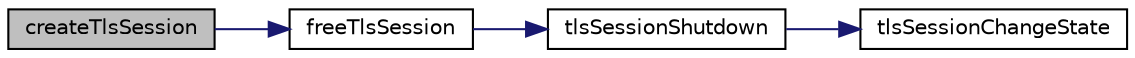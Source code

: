 digraph "createTlsSession"
{
 // LATEX_PDF_SIZE
  edge [fontname="Helvetica",fontsize="10",labelfontname="Helvetica",labelfontsize="10"];
  node [fontname="Helvetica",fontsize="10",shape=record];
  rankdir="LR";
  Node1 [label="createTlsSession",height=0.2,width=0.4,color="black", fillcolor="grey75", style="filled", fontcolor="black",tooltip=" "];
  Node1 -> Node2 [color="midnightblue",fontsize="10",style="solid",fontname="Helvetica"];
  Node2 [label="freeTlsSession",height=0.2,width=0.4,color="black", fillcolor="white", style="filled",URL="$Tls__openssl_8c.html#aa94c64c8b1c8378f85d7081459ec9425",tooltip=" "];
  Node2 -> Node3 [color="midnightblue",fontsize="10",style="solid",fontname="Helvetica"];
  Node3 [label="tlsSessionShutdown",height=0.2,width=0.4,color="black", fillcolor="white", style="filled",URL="$Tls__openssl_8c.html#aca41778af81f4d5b5a71dcaf5e686bb9",tooltip=" "];
  Node3 -> Node4 [color="midnightblue",fontsize="10",style="solid",fontname="Helvetica"];
  Node4 [label="tlsSessionChangeState",height=0.2,width=0.4,color="black", fillcolor="white", style="filled",URL="$Tls_8c.html#a7dbb041b5b15c6784e9f57a09a08d467",tooltip=" "];
}
